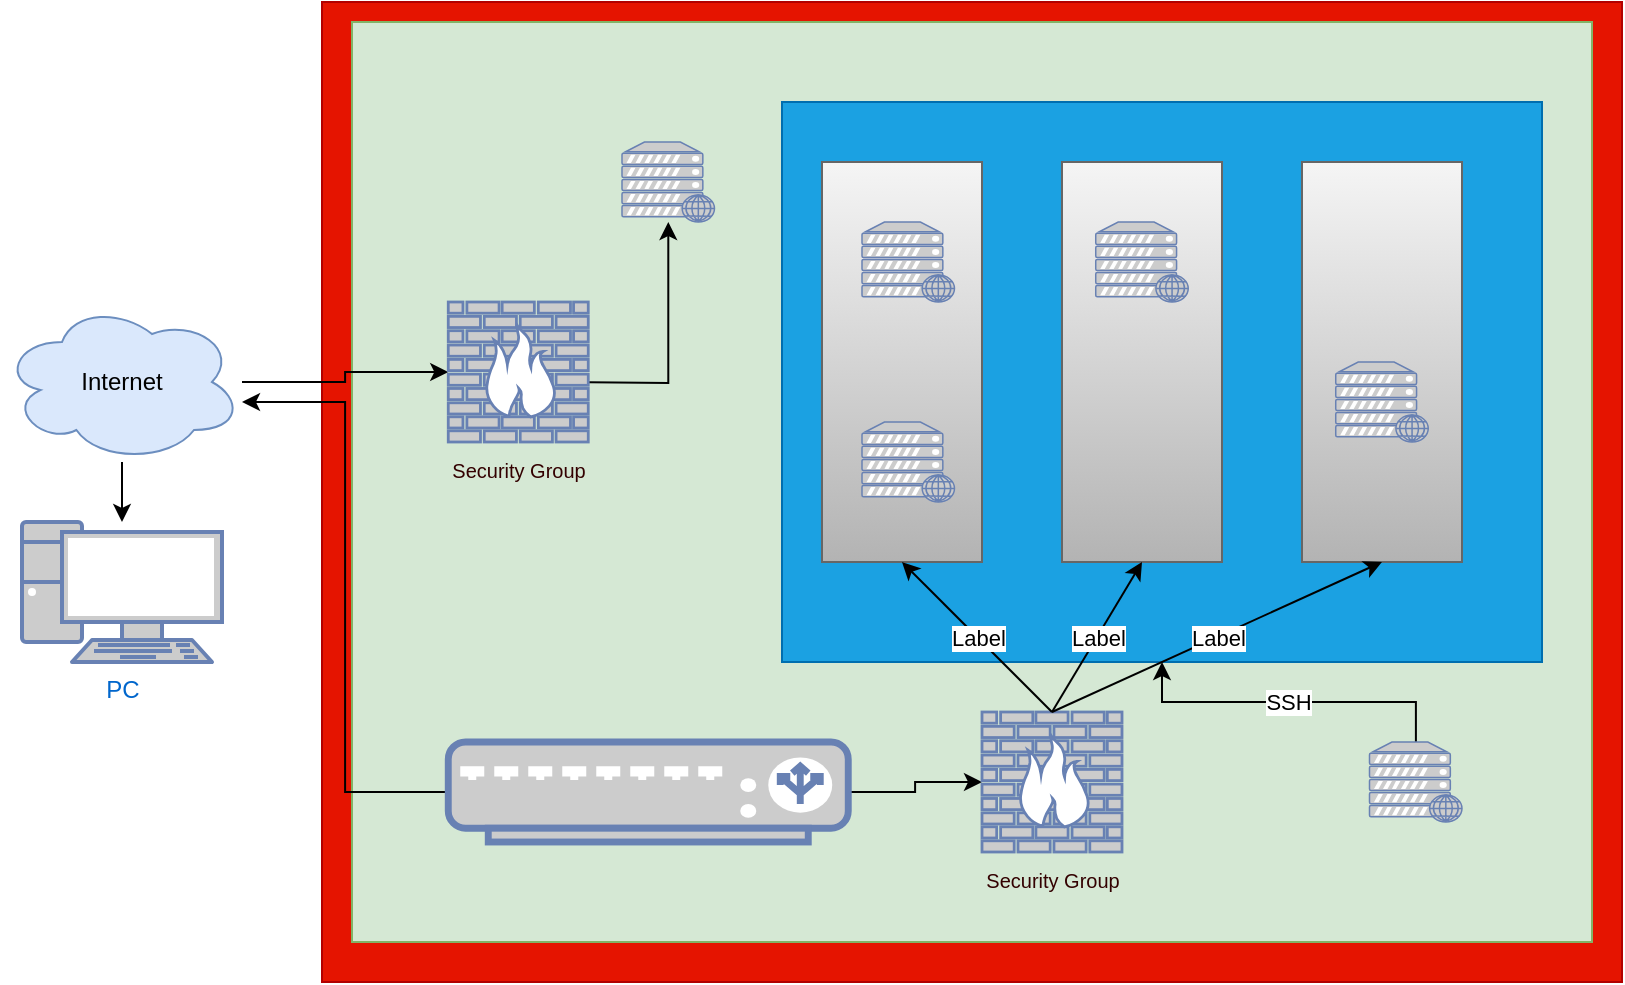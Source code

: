 <mxfile version="13.10.0" type="github">
  <diagram id="rlv7sRolmCJ4ZecwhtMd" name="Page-1">
    <mxGraphModel dx="946" dy="646" grid="1" gridSize="10" guides="1" tooltips="1" connect="1" arrows="1" fold="1" page="1" pageScale="1" pageWidth="850" pageHeight="1100" math="0" shadow="0">
      <root>
        <mxCell id="0" />
        <mxCell id="1" parent="0" />
        <mxCell id="9pJQuLY0XMOq696xl5Il-2" value="" style="rounded=0;whiteSpace=wrap;html=1;fillColor=#e51400;strokeColor=#B20000;fontColor=#ffffff;" vertex="1" parent="1">
          <mxGeometry x="180" y="80" width="650" height="490" as="geometry" />
        </mxCell>
        <mxCell id="9pJQuLY0XMOq696xl5Il-3" value="" style="rounded=0;whiteSpace=wrap;html=1;fillColor=#d5e8d4;strokeColor=#82b366;fontSize=8;" vertex="1" parent="1">
          <mxGeometry x="195" y="90" width="620" height="460" as="geometry" />
        </mxCell>
        <mxCell id="9pJQuLY0XMOq696xl5Il-4" value="" style="rounded=0;whiteSpace=wrap;html=1;fillColor=#1ba1e2;strokeColor=#006EAF;fontColor=#ffffff;" vertex="1" parent="1">
          <mxGeometry x="410" y="130" width="380" height="280" as="geometry" />
        </mxCell>
        <mxCell id="9pJQuLY0XMOq696xl5Il-5" value="&lt;table&gt;&lt;tbody&gt;&lt;tr&gt;&lt;td&gt;&lt;br&gt;&lt;/td&gt;&lt;/tr&gt;&lt;/tbody&gt;&lt;/table&gt;" style="rounded=0;html=1;fillColor=#f5f5f5;strokeColor=#666666;horizontal=0;align=left;whiteSpace=wrap;gradientColor=#b3b3b3;" vertex="1" parent="1">
          <mxGeometry x="430" y="160" width="80" height="200" as="geometry" />
        </mxCell>
        <mxCell id="9pJQuLY0XMOq696xl5Il-6" value="" style="rounded=0;whiteSpace=wrap;html=1;fillColor=#f5f5f5;strokeColor=#666666;gradientColor=#b3b3b3;" vertex="1" parent="1">
          <mxGeometry x="550" y="160" width="80" height="200" as="geometry" />
        </mxCell>
        <mxCell id="9pJQuLY0XMOq696xl5Il-7" value="" style="rounded=0;whiteSpace=wrap;html=1;fillColor=#f5f5f5;strokeColor=#666666;gradientColor=#b3b3b3;" vertex="1" parent="1">
          <mxGeometry x="670" y="160" width="80" height="200" as="geometry" />
        </mxCell>
        <mxCell id="9pJQuLY0XMOq696xl5Il-29" value="" style="edgeStyle=orthogonalEdgeStyle;rounded=0;orthogonalLoop=1;jettySize=auto;html=1;" edge="1" parent="1" target="9pJQuLY0XMOq696xl5Il-21">
          <mxGeometry relative="1" as="geometry">
            <mxPoint x="300" y="270" as="sourcePoint" />
          </mxGeometry>
        </mxCell>
        <mxCell id="9pJQuLY0XMOq696xl5Il-27" value="" style="edgeStyle=orthogonalEdgeStyle;rounded=0;orthogonalLoop=1;jettySize=auto;html=1;" edge="1" parent="1" source="9pJQuLY0XMOq696xl5Il-18" target="9pJQuLY0XMOq696xl5Il-26">
          <mxGeometry relative="1" as="geometry" />
        </mxCell>
        <mxCell id="9pJQuLY0XMOq696xl5Il-33" style="edgeStyle=orthogonalEdgeStyle;rounded=0;orthogonalLoop=1;jettySize=auto;html=1;" edge="1" parent="1" source="9pJQuLY0XMOq696xl5Il-18" target="9pJQuLY0XMOq696xl5Il-32">
          <mxGeometry relative="1" as="geometry" />
        </mxCell>
        <mxCell id="9pJQuLY0XMOq696xl5Il-18" value="Internet" style="ellipse;shape=cloud;whiteSpace=wrap;html=1;fillColor=#dae8fc;strokeColor=#6c8ebf;" vertex="1" parent="1">
          <mxGeometry x="20" y="230" width="120" height="80" as="geometry" />
        </mxCell>
        <mxCell id="9pJQuLY0XMOq696xl5Il-19" value="" style="fontColor=#0066CC;verticalAlign=top;verticalLabelPosition=bottom;labelPosition=center;align=center;html=1;outlineConnect=0;fillColor=#CCCCCC;strokeColor=#6881B3;gradientColor=none;gradientDirection=north;strokeWidth=2;shape=mxgraph.networks.web_server;" vertex="1" parent="1">
          <mxGeometry x="450" y="190" width="46.25" height="40" as="geometry" />
        </mxCell>
        <mxCell id="9pJQuLY0XMOq696xl5Il-48" value="SSH" style="edgeStyle=orthogonalEdgeStyle;rounded=0;orthogonalLoop=1;jettySize=auto;html=1;" edge="1" parent="1" source="9pJQuLY0XMOq696xl5Il-20" target="9pJQuLY0XMOq696xl5Il-4">
          <mxGeometry relative="1" as="geometry" />
        </mxCell>
        <mxCell id="9pJQuLY0XMOq696xl5Il-20" value="" style="fontColor=#0066CC;verticalAlign=top;verticalLabelPosition=bottom;labelPosition=center;align=center;html=1;outlineConnect=0;fillColor=#CCCCCC;strokeColor=#6881B3;gradientColor=none;gradientDirection=north;strokeWidth=2;shape=mxgraph.networks.web_server;" vertex="1" parent="1">
          <mxGeometry x="703.75" y="450" width="46.25" height="40" as="geometry" />
        </mxCell>
        <mxCell id="9pJQuLY0XMOq696xl5Il-21" value="" style="fontColor=#0066CC;verticalAlign=top;verticalLabelPosition=bottom;labelPosition=center;align=center;html=1;outlineConnect=0;fillColor=#CCCCCC;strokeColor=#6881B3;gradientColor=none;gradientDirection=north;strokeWidth=2;shape=mxgraph.networks.web_server;" vertex="1" parent="1">
          <mxGeometry x="330" y="150" width="46.25" height="40" as="geometry" />
        </mxCell>
        <mxCell id="9pJQuLY0XMOq696xl5Il-22" value="" style="fontColor=#0066CC;verticalAlign=top;verticalLabelPosition=bottom;labelPosition=center;align=center;html=1;outlineConnect=0;fillColor=#CCCCCC;strokeColor=#6881B3;gradientColor=none;gradientDirection=north;strokeWidth=2;shape=mxgraph.networks.web_server;" vertex="1" parent="1">
          <mxGeometry x="686.87" y="260" width="46.25" height="40" as="geometry" />
        </mxCell>
        <mxCell id="9pJQuLY0XMOq696xl5Il-23" value="" style="fontColor=#0066CC;verticalAlign=top;verticalLabelPosition=bottom;labelPosition=center;align=center;html=1;outlineConnect=0;fillColor=#CCCCCC;strokeColor=#6881B3;gradientColor=none;gradientDirection=north;strokeWidth=2;shape=mxgraph.networks.web_server;" vertex="1" parent="1">
          <mxGeometry x="566.87" y="190" width="46.25" height="40" as="geometry" />
        </mxCell>
        <mxCell id="9pJQuLY0XMOq696xl5Il-24" value="" style="fontColor=#0066CC;verticalAlign=top;verticalLabelPosition=bottom;labelPosition=center;align=center;html=1;outlineConnect=0;fillColor=#CCCCCC;strokeColor=#6881B3;gradientColor=none;gradientDirection=north;strokeWidth=2;shape=mxgraph.networks.web_server;" vertex="1" parent="1">
          <mxGeometry x="450" y="290" width="46.25" height="40" as="geometry" />
        </mxCell>
        <mxCell id="9pJQuLY0XMOq696xl5Il-35" style="edgeStyle=orthogonalEdgeStyle;rounded=0;orthogonalLoop=1;jettySize=auto;html=1;entryX=1;entryY=0.625;entryDx=0;entryDy=0;entryPerimeter=0;" edge="1" parent="1" source="9pJQuLY0XMOq696xl5Il-25" target="9pJQuLY0XMOq696xl5Il-18">
          <mxGeometry relative="1" as="geometry" />
        </mxCell>
        <mxCell id="9pJQuLY0XMOq696xl5Il-37" style="edgeStyle=orthogonalEdgeStyle;rounded=0;orthogonalLoop=1;jettySize=auto;html=1;" edge="1" parent="1" source="9pJQuLY0XMOq696xl5Il-25" target="9pJQuLY0XMOq696xl5Il-31">
          <mxGeometry relative="1" as="geometry" />
        </mxCell>
        <mxCell id="9pJQuLY0XMOq696xl5Il-25" value="" style="fontColor=#0066CC;verticalAlign=top;verticalLabelPosition=bottom;labelPosition=center;align=center;html=1;outlineConnect=0;fillColor=#CCCCCC;strokeColor=#6881B3;gradientColor=none;gradientDirection=north;strokeWidth=2;shape=mxgraph.networks.load_balancer;" vertex="1" parent="1">
          <mxGeometry x="243.13" y="450" width="200" height="50" as="geometry" />
        </mxCell>
        <mxCell id="9pJQuLY0XMOq696xl5Il-26" value="PC" style="fontColor=#0066CC;verticalAlign=top;verticalLabelPosition=bottom;labelPosition=center;align=center;html=1;outlineConnect=0;fillColor=#CCCCCC;strokeColor=#6881B3;gradientColor=none;gradientDirection=north;strokeWidth=2;shape=mxgraph.networks.pc;" vertex="1" parent="1">
          <mxGeometry x="30" y="340" width="100" height="70" as="geometry" />
        </mxCell>
        <mxCell id="9pJQuLY0XMOq696xl5Il-31" value="&lt;font size=&quot;1&quot; color=&quot;#330000&quot;&gt;Security Group&lt;/font&gt;" style="fontColor=#0066CC;verticalAlign=top;verticalLabelPosition=bottom;labelPosition=center;align=center;html=1;outlineConnect=0;fillColor=#CCCCCC;strokeColor=#6881B3;gradientColor=none;gradientDirection=north;strokeWidth=2;shape=mxgraph.networks.firewall;" vertex="1" parent="1">
          <mxGeometry x="510" y="435" width="70" height="70" as="geometry" />
        </mxCell>
        <mxCell id="9pJQuLY0XMOq696xl5Il-32" value="&lt;font size=&quot;1&quot; color=&quot;#330000&quot;&gt;Security Group&lt;/font&gt;" style="fontColor=#0066CC;verticalAlign=top;verticalLabelPosition=bottom;labelPosition=center;align=center;html=1;outlineConnect=0;fillColor=#CCCCCC;strokeColor=#6881B3;gradientColor=none;gradientDirection=north;strokeWidth=2;shape=mxgraph.networks.firewall;" vertex="1" parent="1">
          <mxGeometry x="243.13" y="230" width="70" height="70" as="geometry" />
        </mxCell>
        <mxCell id="9pJQuLY0XMOq696xl5Il-49" value="" style="endArrow=classic;html=1;entryX=0.5;entryY=1;entryDx=0;entryDy=0;exitX=0.5;exitY=0;exitDx=0;exitDy=0;exitPerimeter=0;" edge="1" parent="1" source="9pJQuLY0XMOq696xl5Il-31" target="9pJQuLY0XMOq696xl5Il-5">
          <mxGeometry relative="1" as="geometry">
            <mxPoint x="380" y="390" as="sourcePoint" />
            <mxPoint x="480" y="390" as="targetPoint" />
          </mxGeometry>
        </mxCell>
        <mxCell id="9pJQuLY0XMOq696xl5Il-50" value="Label" style="edgeLabel;resizable=0;html=1;align=center;verticalAlign=middle;" connectable="0" vertex="1" parent="9pJQuLY0XMOq696xl5Il-49">
          <mxGeometry relative="1" as="geometry" />
        </mxCell>
        <mxCell id="9pJQuLY0XMOq696xl5Il-51" value="" style="endArrow=classic;html=1;entryX=0.5;entryY=1;entryDx=0;entryDy=0;exitX=0.5;exitY=0;exitDx=0;exitDy=0;exitPerimeter=0;" edge="1" parent="1" source="9pJQuLY0XMOq696xl5Il-31" target="9pJQuLY0XMOq696xl5Il-6">
          <mxGeometry relative="1" as="geometry">
            <mxPoint x="550" y="430" as="sourcePoint" />
            <mxPoint x="480" y="370" as="targetPoint" />
          </mxGeometry>
        </mxCell>
        <mxCell id="9pJQuLY0XMOq696xl5Il-52" value="Label" style="edgeLabel;resizable=0;html=1;align=center;verticalAlign=middle;" connectable="0" vertex="1" parent="9pJQuLY0XMOq696xl5Il-51">
          <mxGeometry relative="1" as="geometry" />
        </mxCell>
        <mxCell id="9pJQuLY0XMOq696xl5Il-53" value="" style="endArrow=classic;html=1;entryX=0.5;entryY=1;entryDx=0;entryDy=0;exitX=0.5;exitY=0;exitDx=0;exitDy=0;exitPerimeter=0;" edge="1" parent="1" source="9pJQuLY0XMOq696xl5Il-31" target="9pJQuLY0XMOq696xl5Il-7">
          <mxGeometry relative="1" as="geometry">
            <mxPoint x="565" y="455" as="sourcePoint" />
            <mxPoint x="490" y="380" as="targetPoint" />
          </mxGeometry>
        </mxCell>
        <mxCell id="9pJQuLY0XMOq696xl5Il-54" value="Label" style="edgeLabel;resizable=0;html=1;align=center;verticalAlign=middle;" connectable="0" vertex="1" parent="9pJQuLY0XMOq696xl5Il-53">
          <mxGeometry relative="1" as="geometry" />
        </mxCell>
      </root>
    </mxGraphModel>
  </diagram>
</mxfile>
